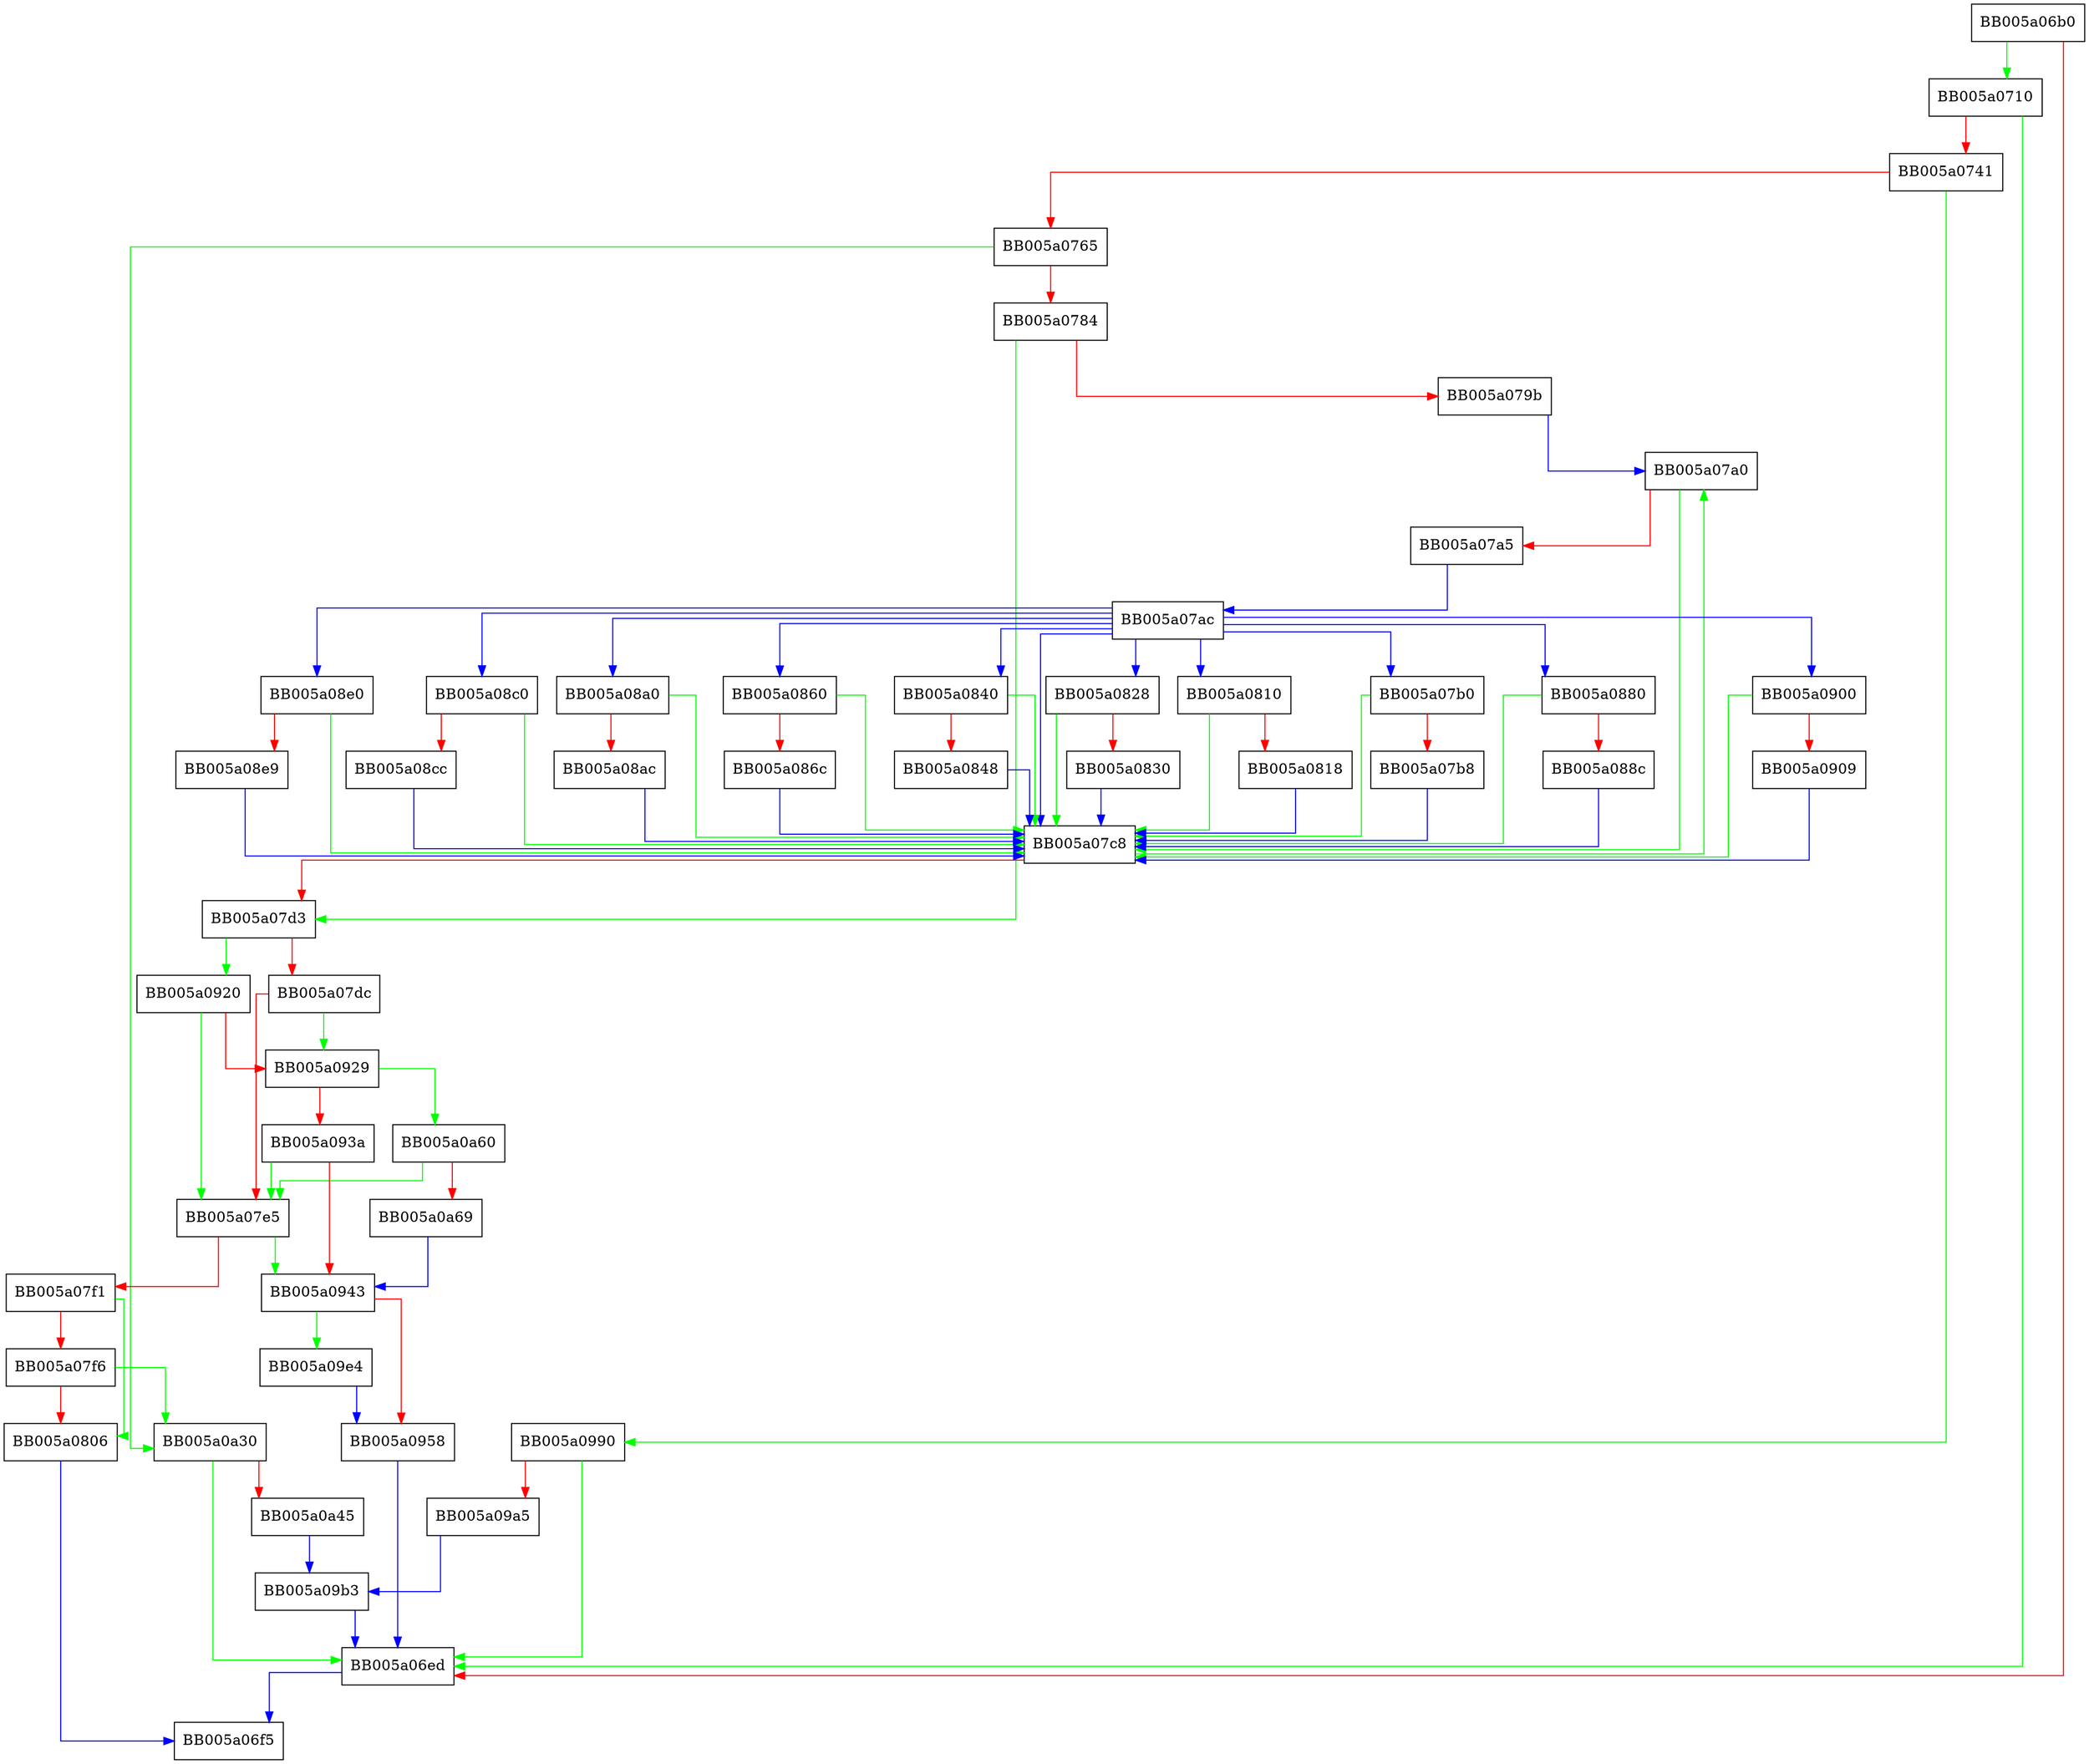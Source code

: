 digraph construct_encoder {
  node [shape="box"];
  graph [splines=ortho];
  BB005a06b0 -> BB005a0710 [color="green"];
  BB005a06b0 -> BB005a06ed [color="red"];
  BB005a06ed -> BB005a06f5 [color="blue"];
  BB005a0710 -> BB005a06ed [color="green"];
  BB005a0710 -> BB005a0741 [color="red"];
  BB005a0741 -> BB005a0990 [color="green"];
  BB005a0741 -> BB005a0765 [color="red"];
  BB005a0765 -> BB005a0a30 [color="green"];
  BB005a0765 -> BB005a0784 [color="red"];
  BB005a0784 -> BB005a07d3 [color="green"];
  BB005a0784 -> BB005a079b [color="red"];
  BB005a079b -> BB005a07a0 [color="blue"];
  BB005a07a0 -> BB005a07c8 [color="green"];
  BB005a07a0 -> BB005a07a5 [color="red"];
  BB005a07a5 -> BB005a07ac [color="blue"];
  BB005a07ac -> BB005a07c8 [color="blue"];
  BB005a07ac -> BB005a0900 [color="blue"];
  BB005a07ac -> BB005a08e0 [color="blue"];
  BB005a07ac -> BB005a08c0 [color="blue"];
  BB005a07ac -> BB005a08a0 [color="blue"];
  BB005a07ac -> BB005a0880 [color="blue"];
  BB005a07ac -> BB005a0860 [color="blue"];
  BB005a07ac -> BB005a0840 [color="blue"];
  BB005a07ac -> BB005a0828 [color="blue"];
  BB005a07ac -> BB005a0810 [color="blue"];
  BB005a07ac -> BB005a07b0 [color="blue"];
  BB005a07b0 -> BB005a07c8 [color="green"];
  BB005a07b0 -> BB005a07b8 [color="red"];
  BB005a07b8 -> BB005a07c8 [color="blue"];
  BB005a07c8 -> BB005a07a0 [color="green"];
  BB005a07c8 -> BB005a07d3 [color="red"];
  BB005a07d3 -> BB005a0920 [color="green"];
  BB005a07d3 -> BB005a07dc [color="red"];
  BB005a07dc -> BB005a0929 [color="green"];
  BB005a07dc -> BB005a07e5 [color="red"];
  BB005a07e5 -> BB005a0943 [color="green"];
  BB005a07e5 -> BB005a07f1 [color="red"];
  BB005a07f1 -> BB005a0806 [color="green"];
  BB005a07f1 -> BB005a07f6 [color="red"];
  BB005a07f6 -> BB005a0a30 [color="green"];
  BB005a07f6 -> BB005a0806 [color="red"];
  BB005a0806 -> BB005a06f5 [color="blue"];
  BB005a0810 -> BB005a07c8 [color="green"];
  BB005a0810 -> BB005a0818 [color="red"];
  BB005a0818 -> BB005a07c8 [color="blue"];
  BB005a0828 -> BB005a07c8 [color="green"];
  BB005a0828 -> BB005a0830 [color="red"];
  BB005a0830 -> BB005a07c8 [color="blue"];
  BB005a0840 -> BB005a07c8 [color="green"];
  BB005a0840 -> BB005a0848 [color="red"];
  BB005a0848 -> BB005a07c8 [color="blue"];
  BB005a0860 -> BB005a07c8 [color="green"];
  BB005a0860 -> BB005a086c [color="red"];
  BB005a086c -> BB005a07c8 [color="blue"];
  BB005a0880 -> BB005a07c8 [color="green"];
  BB005a0880 -> BB005a088c [color="red"];
  BB005a088c -> BB005a07c8 [color="blue"];
  BB005a08a0 -> BB005a07c8 [color="green"];
  BB005a08a0 -> BB005a08ac [color="red"];
  BB005a08ac -> BB005a07c8 [color="blue"];
  BB005a08c0 -> BB005a07c8 [color="green"];
  BB005a08c0 -> BB005a08cc [color="red"];
  BB005a08cc -> BB005a07c8 [color="blue"];
  BB005a08e0 -> BB005a07c8 [color="green"];
  BB005a08e0 -> BB005a08e9 [color="red"];
  BB005a08e9 -> BB005a07c8 [color="blue"];
  BB005a0900 -> BB005a07c8 [color="green"];
  BB005a0900 -> BB005a0909 [color="red"];
  BB005a0909 -> BB005a07c8 [color="blue"];
  BB005a0920 -> BB005a07e5 [color="green"];
  BB005a0920 -> BB005a0929 [color="red"];
  BB005a0929 -> BB005a0a60 [color="green"];
  BB005a0929 -> BB005a093a [color="red"];
  BB005a093a -> BB005a07e5 [color="green"];
  BB005a093a -> BB005a0943 [color="red"];
  BB005a0943 -> BB005a09e4 [color="green"];
  BB005a0943 -> BB005a0958 [color="red"];
  BB005a0958 -> BB005a06ed [color="blue"];
  BB005a0990 -> BB005a06ed [color="green"];
  BB005a0990 -> BB005a09a5 [color="red"];
  BB005a09a5 -> BB005a09b3 [color="blue"];
  BB005a09b3 -> BB005a06ed [color="blue"];
  BB005a09e4 -> BB005a0958 [color="blue"];
  BB005a0a30 -> BB005a06ed [color="green"];
  BB005a0a30 -> BB005a0a45 [color="red"];
  BB005a0a45 -> BB005a09b3 [color="blue"];
  BB005a0a60 -> BB005a07e5 [color="green"];
  BB005a0a60 -> BB005a0a69 [color="red"];
  BB005a0a69 -> BB005a0943 [color="blue"];
}